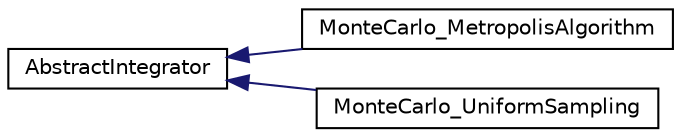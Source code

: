 digraph "Graphical Class Hierarchy"
{
  edge [fontname="Helvetica",fontsize="10",labelfontname="Helvetica",labelfontsize="10"];
  node [fontname="Helvetica",fontsize="10",shape=record];
  rankdir="LR";
  Node0 [label="AbstractIntegrator",height=0.2,width=0.4,color="black", fillcolor="white", style="filled",URL="$class_abstract_integrator.html",tooltip="An abstract class for setting the general inputs of an integral. "];
  Node0 -> Node1 [dir="back",color="midnightblue",fontsize="10",style="solid",fontname="Helvetica"];
  Node1 [label="MonteCarlo_MetropolisAlgorithm",height=0.2,width=0.4,color="black", fillcolor="white", style="filled",URL="$class_monte_carlo___metropolis_algorithm.html",tooltip="Brief description about the class. Brief description continued. "];
  Node0 -> Node2 [dir="back",color="midnightblue",fontsize="10",style="solid",fontname="Helvetica"];
  Node2 [label="MonteCarlo_UniformSampling",height=0.2,width=0.4,color="black", fillcolor="white", style="filled",URL="$class_monte_carlo___uniform_sampling.html",tooltip="Brief description about the class. Brief description continued. "];
}
